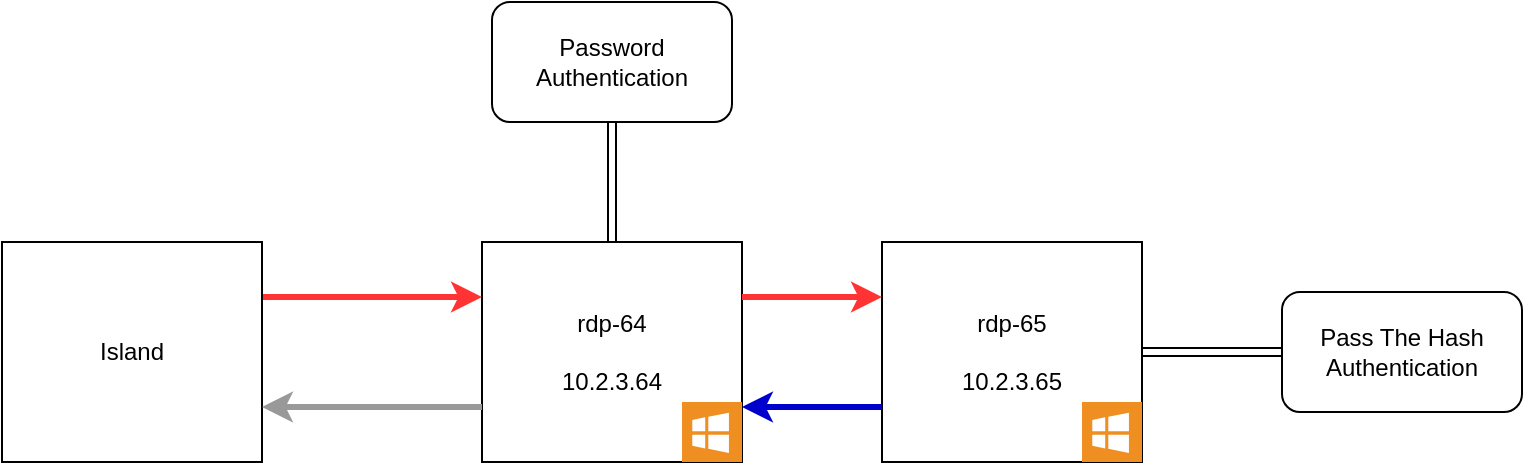 <mxfile version="21.5.2" type="device">
  <diagram id="UsVsRtHn_Xg_yxI8nRbj" name="Page-1">
    <mxGraphModel dx="1306" dy="809" grid="1" gridSize="10" guides="1" tooltips="1" connect="1" arrows="1" fold="1" page="1" pageScale="1" pageWidth="850" pageHeight="1100" math="0" shadow="0">
      <root>
        <mxCell id="0" />
        <mxCell id="1" parent="0" />
        <mxCell id="zSNOpbOSZiu1sCjkxTfX-2" value="&lt;div&gt;rdp-65&lt;/div&gt;&lt;div&gt;&lt;br&gt;&lt;/div&gt;&lt;div&gt;10.2.3.65&lt;br&gt;&lt;/div&gt;" style="rounded=0;whiteSpace=wrap;html=1;" parent="1" vertex="1">
          <mxGeometry x="460" y="200" width="130" height="110" as="geometry" />
        </mxCell>
        <mxCell id="5D_lDOLaWDc_HPFmy1rF-2" value="rdp-64&lt;br&gt;&lt;br&gt;10.2.3.64" style="rounded=0;whiteSpace=wrap;html=1;" parent="1" vertex="1">
          <mxGeometry x="260" y="200" width="130" height="110" as="geometry" />
        </mxCell>
        <mxCell id="zSNOpbOSZiu1sCjkxTfX-4" value="" style="endArrow=classic;html=1;rounded=0;exitX=1;exitY=0.25;exitDx=0;exitDy=0;entryX=0;entryY=0.25;entryDx=0;entryDy=0;strokeColor=#FF3333;strokeWidth=3;" parent="1" source="zSNOpbOSZiu1sCjkxTfX-5" target="5D_lDOLaWDc_HPFmy1rF-2" edge="1">
          <mxGeometry width="50" height="50" relative="1" as="geometry">
            <mxPoint x="162" y="242.04" as="sourcePoint" />
            <mxPoint x="750" y="370" as="targetPoint" />
          </mxGeometry>
        </mxCell>
        <mxCell id="zSNOpbOSZiu1sCjkxTfX-5" value="Island" style="rounded=0;whiteSpace=wrap;html=1;" parent="1" vertex="1">
          <mxGeometry x="20" y="200" width="130" height="110" as="geometry" />
        </mxCell>
        <mxCell id="zSNOpbOSZiu1sCjkxTfX-6" value="" style="endArrow=classic;html=1;rounded=0;entryX=1;entryY=0.75;entryDx=0;entryDy=0;exitX=0;exitY=0.75;exitDx=0;exitDy=0;strokeColor=#999999;strokeWidth=3;" parent="1" source="5D_lDOLaWDc_HPFmy1rF-2" target="zSNOpbOSZiu1sCjkxTfX-5" edge="1">
          <mxGeometry width="50" height="50" relative="1" as="geometry">
            <mxPoint x="680" y="420" as="sourcePoint" />
            <mxPoint x="730" y="370" as="targetPoint" />
          </mxGeometry>
        </mxCell>
        <mxCell id="zSNOpbOSZiu1sCjkxTfX-7" value="" style="endArrow=classic;html=1;rounded=0;exitX=1;exitY=0.25;exitDx=0;exitDy=0;entryX=0;entryY=0.25;entryDx=0;entryDy=0;strokeColor=#FF3333;strokeWidth=3;" parent="1" source="5D_lDOLaWDc_HPFmy1rF-2" target="zSNOpbOSZiu1sCjkxTfX-2" edge="1">
          <mxGeometry width="50" height="50" relative="1" as="geometry">
            <mxPoint x="680" y="420" as="sourcePoint" />
            <mxPoint x="730" y="370" as="targetPoint" />
          </mxGeometry>
        </mxCell>
        <mxCell id="zSNOpbOSZiu1sCjkxTfX-8" value="" style="endArrow=classic;html=1;rounded=0;entryX=1;entryY=0.75;entryDx=0;entryDy=0;exitX=0;exitY=0.75;exitDx=0;exitDy=0;strokeColor=#0000CC;strokeWidth=3;" parent="1" source="zSNOpbOSZiu1sCjkxTfX-2" target="5D_lDOLaWDc_HPFmy1rF-2" edge="1">
          <mxGeometry width="50" height="50" relative="1" as="geometry">
            <mxPoint x="680" y="420" as="sourcePoint" />
            <mxPoint x="730" y="370" as="targetPoint" />
          </mxGeometry>
        </mxCell>
        <mxCell id="zSNOpbOSZiu1sCjkxTfX-12" value="Password Authentication" style="rounded=1;whiteSpace=wrap;html=1;" parent="1" vertex="1">
          <mxGeometry x="265" y="80" width="120" height="60" as="geometry" />
        </mxCell>
        <mxCell id="zSNOpbOSZiu1sCjkxTfX-13" value="" style="endArrow=classic;html=1;rounded=0;exitX=0.5;exitY=0;exitDx=0;exitDy=0;entryX=0.5;entryY=1;entryDx=0;entryDy=0;shape=link;" parent="1" source="5D_lDOLaWDc_HPFmy1rF-2" target="zSNOpbOSZiu1sCjkxTfX-12" edge="1">
          <mxGeometry width="50" height="50" relative="1" as="geometry">
            <mxPoint x="680" y="420" as="sourcePoint" />
            <mxPoint x="730" y="370" as="targetPoint" />
          </mxGeometry>
        </mxCell>
        <mxCell id="zSNOpbOSZiu1sCjkxTfX-14" value="Pass The Hash Authentication" style="rounded=1;whiteSpace=wrap;html=1;" parent="1" vertex="1">
          <mxGeometry x="660" y="225" width="120" height="60" as="geometry" />
        </mxCell>
        <mxCell id="zSNOpbOSZiu1sCjkxTfX-15" value="" style="endArrow=classic;html=1;rounded=0;exitX=1;exitY=0.5;exitDx=0;exitDy=0;entryX=0;entryY=0.5;entryDx=0;entryDy=0;shape=link;" parent="1" source="zSNOpbOSZiu1sCjkxTfX-2" target="zSNOpbOSZiu1sCjkxTfX-14" edge="1">
          <mxGeometry width="50" height="50" relative="1" as="geometry">
            <mxPoint x="680" y="420" as="sourcePoint" />
            <mxPoint x="730" y="370" as="targetPoint" />
          </mxGeometry>
        </mxCell>
        <mxCell id="ujwls4BrjTNjKe9-xz2k-2" value="" style="shadow=0;dashed=0;html=1;strokeColor=none;fillColor=#EF8F21;labelPosition=center;verticalLabelPosition=bottom;verticalAlign=top;align=center;outlineConnect=0;shape=mxgraph.veeam.ms_windows;" vertex="1" parent="1">
          <mxGeometry x="360" y="280" width="30" height="30" as="geometry" />
        </mxCell>
        <mxCell id="ujwls4BrjTNjKe9-xz2k-3" value="" style="shadow=0;dashed=0;html=1;strokeColor=none;fillColor=#EF8F21;labelPosition=center;verticalLabelPosition=bottom;verticalAlign=top;align=center;outlineConnect=0;shape=mxgraph.veeam.ms_windows;" vertex="1" parent="1">
          <mxGeometry x="560" y="280" width="30" height="30" as="geometry" />
        </mxCell>
      </root>
    </mxGraphModel>
  </diagram>
</mxfile>
